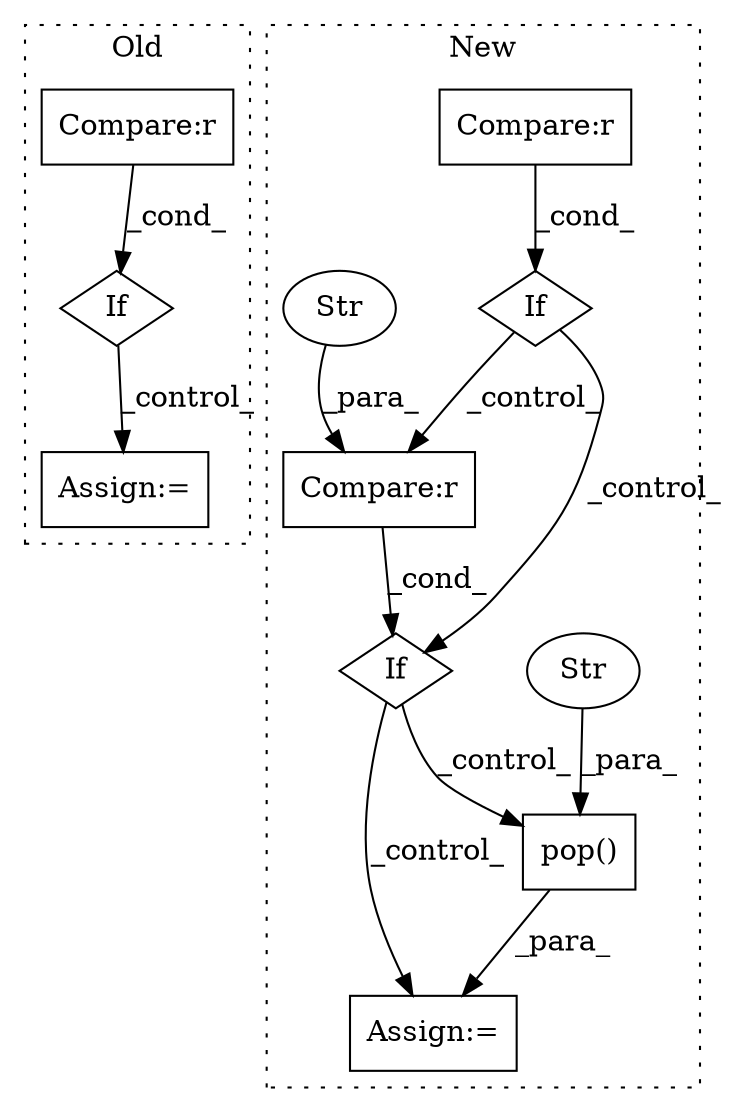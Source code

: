digraph G {
subgraph cluster0 {
1 [label="If" a="96" s="19505" l="3" shape="diamond"];
3 [label="Compare:r" a="40" s="19508" l="10" shape="box"];
6 [label="Assign:=" a="68" s="19534" l="3" shape="box"];
label = "Old";
style="dotted";
}
subgraph cluster1 {
2 [label="pop()" a="75" s="20629,20647" l="7,1" shape="box"];
4 [label="Assign:=" a="68" s="20611" l="3" shape="box"];
5 [label="Str" a="66" s="20636" l="11" shape="ellipse"];
7 [label="Compare:r" a="40" s="20568" l="17" shape="box"];
8 [label="If" a="96" s="20376" l="3" shape="diamond"];
9 [label="Compare:r" a="40" s="20379" l="10" shape="box"];
10 [label="If" a="96" s="20565" l="3" shape="diamond"];
11 [label="Str" a="66" s="20568" l="11" shape="ellipse"];
label = "New";
style="dotted";
}
1 -> 6 [label="_control_"];
2 -> 4 [label="_para_"];
3 -> 1 [label="_cond_"];
5 -> 2 [label="_para_"];
7 -> 10 [label="_cond_"];
8 -> 7 [label="_control_"];
8 -> 10 [label="_control_"];
9 -> 8 [label="_cond_"];
10 -> 2 [label="_control_"];
10 -> 4 [label="_control_"];
11 -> 7 [label="_para_"];
}